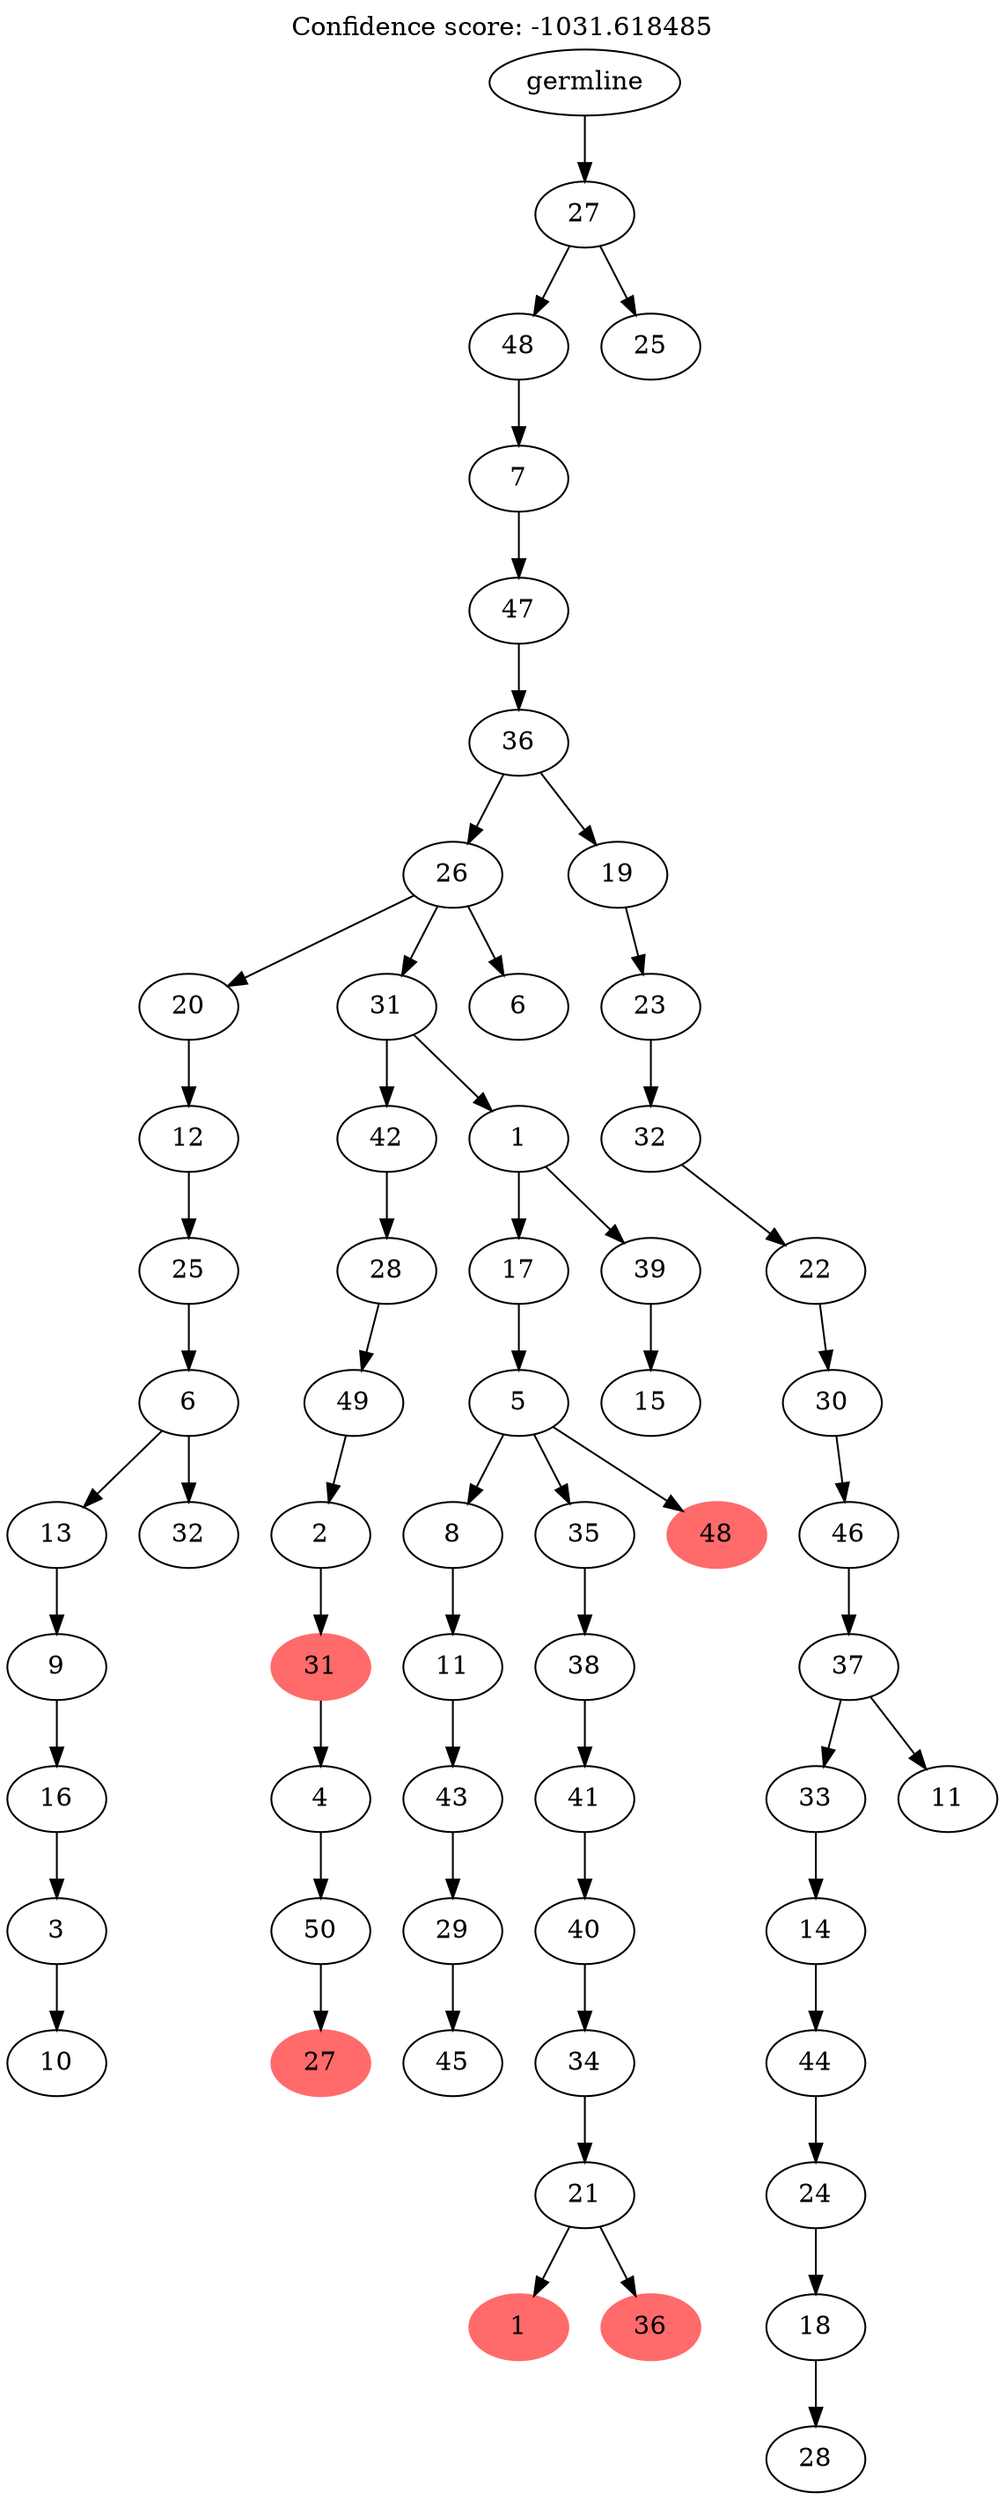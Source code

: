 digraph g {
	"56" -> "57";
	"57" [label="10"];
	"55" -> "56";
	"56" [label="3"];
	"54" -> "55";
	"55" [label="16"];
	"53" -> "54";
	"54" [label="9"];
	"52" -> "53";
	"53" [label="13"];
	"52" -> "58";
	"58" [label="32"];
	"51" -> "52";
	"52" [label="6"];
	"50" -> "51";
	"51" [label="25"];
	"49" -> "50";
	"50" [label="12"];
	"47" -> "48";
	"48" [color=indianred1, style=filled, label="27"];
	"46" -> "47";
	"47" [label="50"];
	"45" -> "46";
	"46" [label="4"];
	"44" -> "45";
	"45" [color=indianred1, style=filled, label="31"];
	"43" -> "44";
	"44" [label="2"];
	"42" -> "43";
	"43" [label="49"];
	"41" -> "42";
	"42" [label="28"];
	"38" -> "39";
	"39" [label="45"];
	"37" -> "38";
	"38" [label="29"];
	"36" -> "37";
	"37" [label="43"];
	"35" -> "36";
	"36" [label="11"];
	"32" -> "33";
	"33" [color=indianred1, style=filled, label="1"];
	"32" -> "34";
	"34" [color=indianred1, style=filled, label="36"];
	"31" -> "32";
	"32" [label="21"];
	"30" -> "31";
	"31" [label="34"];
	"29" -> "30";
	"30" [label="40"];
	"28" -> "29";
	"29" [label="41"];
	"27" -> "28";
	"28" [label="38"];
	"26" -> "27";
	"27" [label="35"];
	"26" -> "35";
	"35" [label="8"];
	"26" -> "40";
	"40" [color=indianred1, style=filled, label="48"];
	"25" -> "26";
	"26" [label="5"];
	"23" -> "24";
	"24" [label="15"];
	"22" -> "23";
	"23" [label="39"];
	"22" -> "25";
	"25" [label="17"];
	"21" -> "22";
	"22" [label="1"];
	"21" -> "41";
	"41" [label="42"];
	"20" -> "21";
	"21" [label="31"];
	"20" -> "49";
	"49" [label="20"];
	"20" -> "59";
	"59" [label="6"];
	"17" -> "18";
	"18" [label="28"];
	"16" -> "17";
	"17" [label="18"];
	"15" -> "16";
	"16" [label="24"];
	"14" -> "15";
	"15" [label="44"];
	"13" -> "14";
	"14" [label="14"];
	"12" -> "13";
	"13" [label="33"];
	"12" -> "19";
	"19" [label="11"];
	"11" -> "12";
	"12" [label="37"];
	"10" -> "11";
	"11" [label="46"];
	"9" -> "10";
	"10" [label="30"];
	"8" -> "9";
	"9" [label="22"];
	"7" -> "8";
	"8" [label="32"];
	"6" -> "7";
	"7" [label="23"];
	"5" -> "6";
	"6" [label="19"];
	"5" -> "20";
	"20" [label="26"];
	"4" -> "5";
	"5" [label="36"];
	"3" -> "4";
	"4" [label="47"];
	"2" -> "3";
	"3" [label="7"];
	"1" -> "2";
	"2" [label="48"];
	"1" -> "60";
	"60" [label="25"];
	"0" -> "1";
	"1" [label="27"];
	"0" [label="germline"];
	labelloc="t";
	label="Confidence score: -1031.618485";
}
